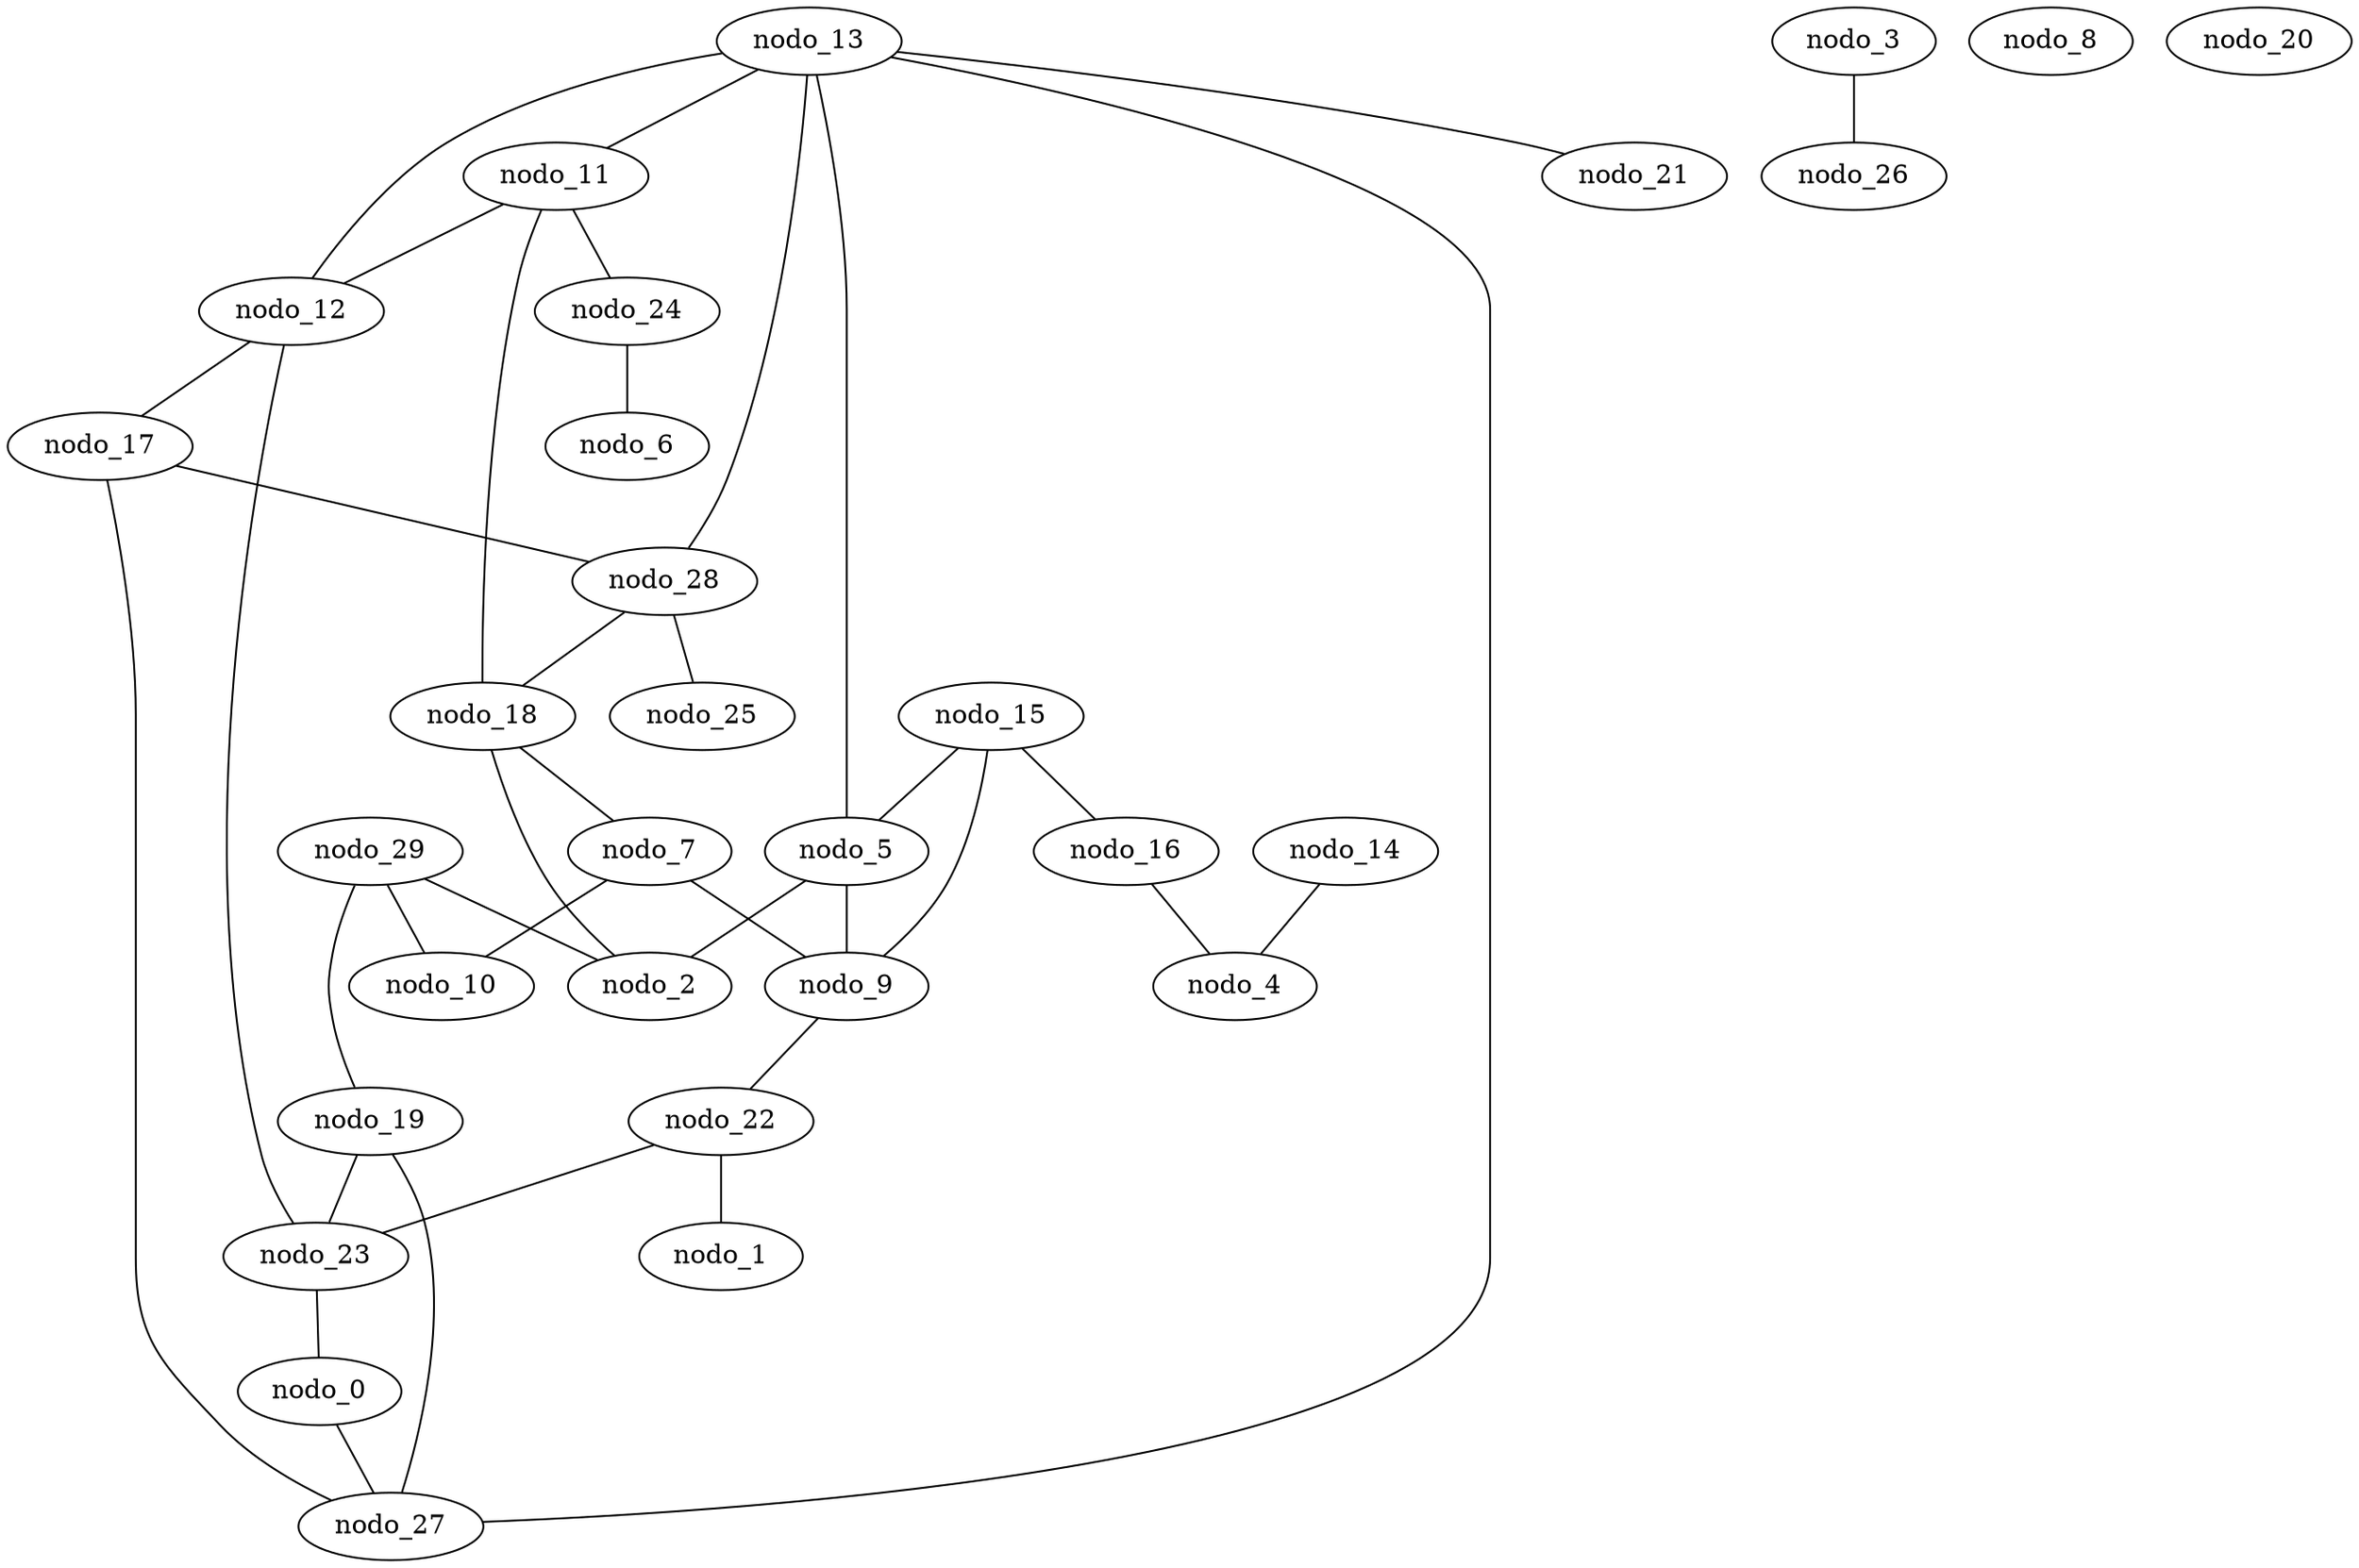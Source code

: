 graph gen_gilbert_30 {
  nodo_0;
  nodo_1;
  nodo_2;
  nodo_3;
  nodo_4;
  nodo_5;
  nodo_6;
  nodo_7;
  nodo_8;
  nodo_9;
  nodo_10;
  nodo_11;
  nodo_12;
  nodo_13;
  nodo_14;
  nodo_15;
  nodo_16;
  nodo_17;
  nodo_18;
  nodo_19;
  nodo_20;
  nodo_21;
  nodo_22;
  nodo_23;
  nodo_24;
  nodo_25;
  nodo_26;
  nodo_27;
  nodo_28;
  nodo_29;
  nodo_28 -- nodo_25;
  nodo_3 -- nodo_26;
  nodo_13 -- nodo_28;
  nodo_18 -- nodo_7;
  nodo_13 -- nodo_27;
  nodo_15 -- nodo_9;
  nodo_12 -- nodo_13;
  nodo_11 -- nodo_24;
  nodo_29 -- nodo_10;
  nodo_15 -- nodo_5;
  nodo_16 -- nodo_4;
  nodo_18 -- nodo_2;
  nodo_12 -- nodo_17;
  nodo_13 -- nodo_5;
  nodo_14 -- nodo_4;
  nodo_12 -- nodo_23;
  nodo_13 -- nodo_11;
  nodo_28 -- nodo_18;
  nodo_9 -- nodo_22;
  nodo_0 -- nodo_27;
  nodo_22 -- nodo_1;
  nodo_23 -- nodo_0;
  nodo_5 -- nodo_2;
  nodo_11 -- nodo_12;
  nodo_15 -- nodo_16;
  nodo_29 -- nodo_2;
  nodo_24 -- nodo_6;
  nodo_5 -- nodo_9;
  nodo_7 -- nodo_9;
  nodo_19 -- nodo_27;
  nodo_17 -- nodo_27;
  nodo_17 -- nodo_28;
  nodo_18 -- nodo_11;
  nodo_19 -- nodo_23;
  nodo_13 -- nodo_21;
  nodo_22 -- nodo_23;
  nodo_29 -- nodo_19;
  nodo_7 -- nodo_10;
}